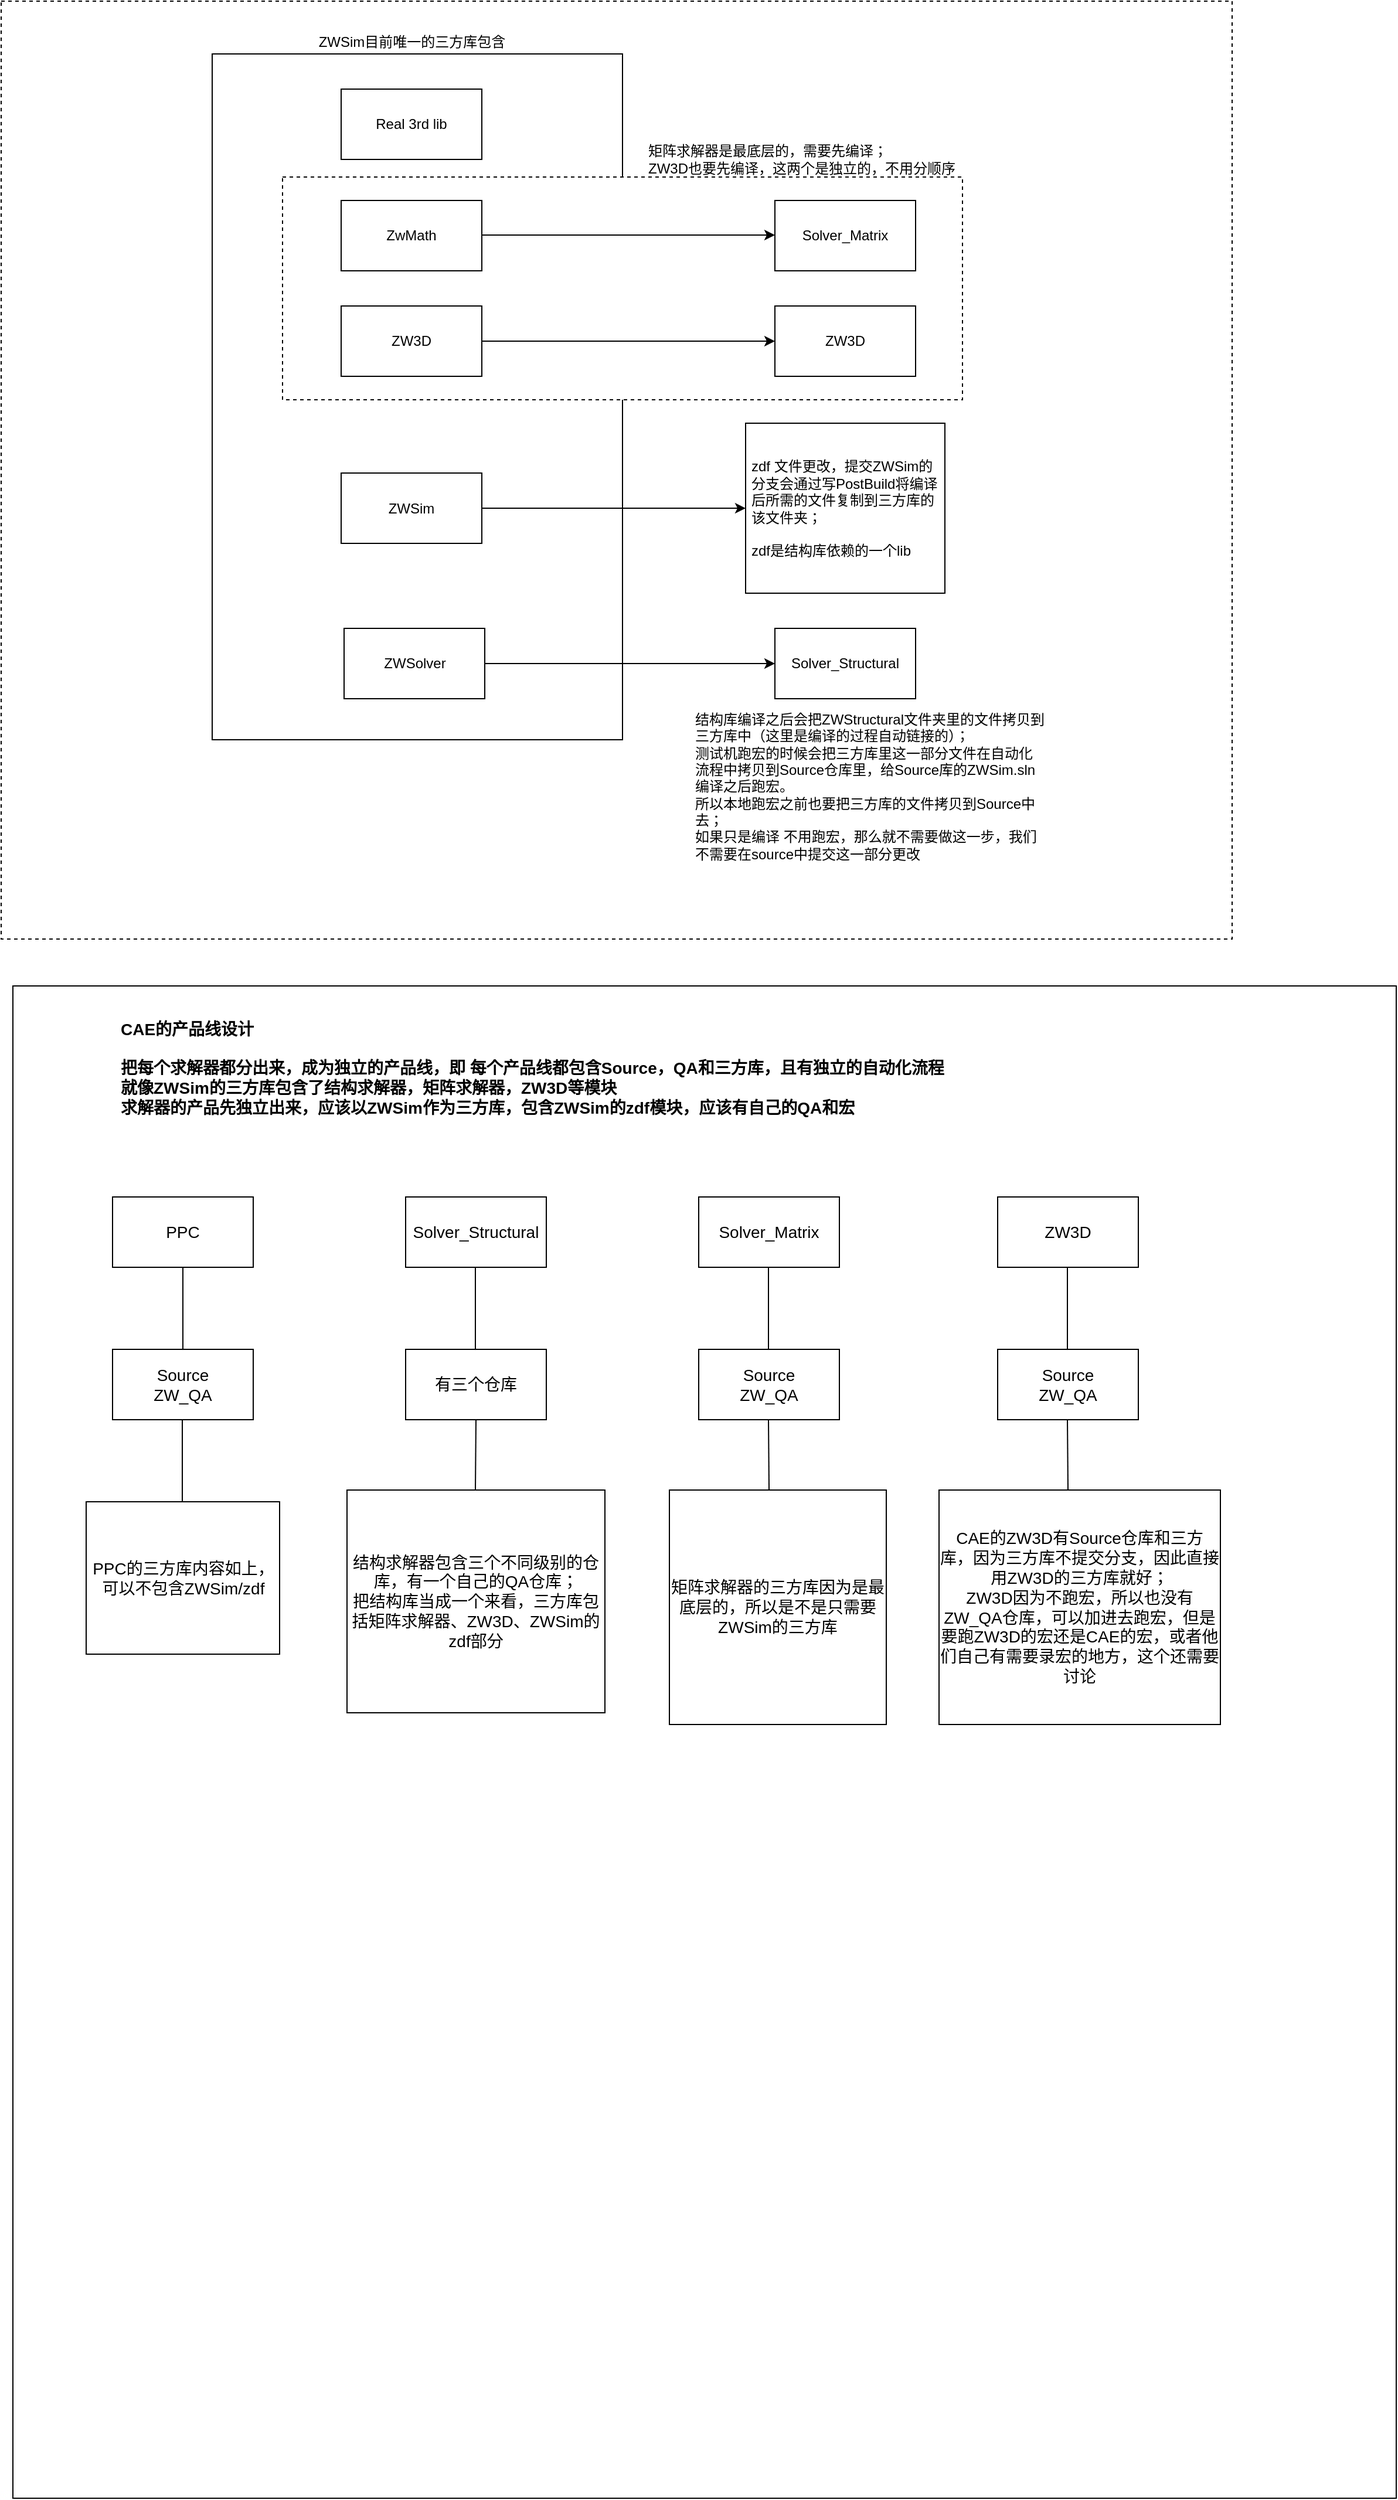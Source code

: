 <mxfile version="20.2.7" type="github">
  <diagram id="uND2nv7Y5iFm22JTDvSD" name="Page-1">
    <mxGraphModel dx="2249" dy="794" grid="1" gridSize="10" guides="1" tooltips="1" connect="1" arrows="1" fold="1" page="1" pageScale="1" pageWidth="827" pageHeight="1169" math="0" shadow="0">
      <root>
        <mxCell id="0" />
        <mxCell id="1" parent="0" />
        <mxCell id="ojjE99YVMprdqWIMOLfo-25" value="" style="rounded=0;whiteSpace=wrap;html=1;dashed=1;" parent="1" vertex="1">
          <mxGeometry x="-110" y="50" width="1050" height="800" as="geometry" />
        </mxCell>
        <mxCell id="ojjE99YVMprdqWIMOLfo-1" value="" style="rounded=0;whiteSpace=wrap;html=1;" parent="1" vertex="1">
          <mxGeometry x="70" y="95" width="350" height="585" as="geometry" />
        </mxCell>
        <mxCell id="ojjE99YVMprdqWIMOLfo-20" value="" style="rounded=0;whiteSpace=wrap;html=1;dashed=1;" parent="1" vertex="1">
          <mxGeometry x="130" y="200" width="580" height="190" as="geometry" />
        </mxCell>
        <mxCell id="ojjE99YVMprdqWIMOLfo-2" value="ZWSim目前唯一的三方库包含" style="text;html=1;align=center;verticalAlign=middle;resizable=0;points=[];autosize=1;strokeColor=none;fillColor=none;" parent="1" vertex="1">
          <mxGeometry x="150" y="70" width="180" height="30" as="geometry" />
        </mxCell>
        <mxCell id="ojjE99YVMprdqWIMOLfo-3" value="Real 3rd lib" style="rounded=0;whiteSpace=wrap;html=1;" parent="1" vertex="1">
          <mxGeometry x="180" y="125" width="120" height="60" as="geometry" />
        </mxCell>
        <mxCell id="ojjE99YVMprdqWIMOLfo-5" value="ZwMath" style="rounded=0;whiteSpace=wrap;html=1;" parent="1" vertex="1">
          <mxGeometry x="180" y="220" width="120" height="60" as="geometry" />
        </mxCell>
        <mxCell id="ojjE99YVMprdqWIMOLfo-6" value="ZW3D" style="rounded=0;whiteSpace=wrap;html=1;" parent="1" vertex="1">
          <mxGeometry x="180" y="310" width="120" height="60" as="geometry" />
        </mxCell>
        <mxCell id="ojjE99YVMprdqWIMOLfo-7" value="ZWSim" style="rounded=0;whiteSpace=wrap;html=1;" parent="1" vertex="1">
          <mxGeometry x="180" y="452.5" width="120" height="60" as="geometry" />
        </mxCell>
        <mxCell id="ojjE99YVMprdqWIMOLfo-9" value="Solver_Structural" style="rounded=0;whiteSpace=wrap;html=1;" parent="1" vertex="1">
          <mxGeometry x="550" y="585" width="120" height="60" as="geometry" />
        </mxCell>
        <mxCell id="ojjE99YVMprdqWIMOLfo-10" value="" style="endArrow=classic;html=1;rounded=0;exitX=1;exitY=0.5;exitDx=0;exitDy=0;entryX=0;entryY=0.5;entryDx=0;entryDy=0;" parent="1" target="ojjE99YVMprdqWIMOLfo-9" edge="1">
          <mxGeometry width="50" height="50" relative="1" as="geometry">
            <mxPoint x="302.5" y="615" as="sourcePoint" />
            <mxPoint x="442.5" y="710" as="targetPoint" />
          </mxGeometry>
        </mxCell>
        <mxCell id="ojjE99YVMprdqWIMOLfo-11" value="Solver_Matrix" style="rounded=0;whiteSpace=wrap;html=1;" parent="1" vertex="1">
          <mxGeometry x="550" y="220" width="120" height="60" as="geometry" />
        </mxCell>
        <mxCell id="ojjE99YVMprdqWIMOLfo-12" value="" style="endArrow=classic;html=1;rounded=0;exitX=1;exitY=0.5;exitDx=0;exitDy=0;entryX=0;entryY=0.5;entryDx=0;entryDy=0;" parent="1" edge="1">
          <mxGeometry width="50" height="50" relative="1" as="geometry">
            <mxPoint x="300" y="249.5" as="sourcePoint" />
            <mxPoint x="550" y="249.5" as="targetPoint" />
          </mxGeometry>
        </mxCell>
        <mxCell id="ojjE99YVMprdqWIMOLfo-16" value="zdf 文件更改，提交ZWSim的分支会通过写PostBuild将编译后所需的文件复制到三方库的该文件夹；&lt;br&gt;&lt;br&gt;zdf是结构库依赖的一个lib" style="rounded=0;whiteSpace=wrap;html=1;align=left;spacingRight=3;spacingLeft=3;" parent="1" vertex="1">
          <mxGeometry x="525" y="410" width="170" height="145" as="geometry" />
        </mxCell>
        <mxCell id="ojjE99YVMprdqWIMOLfo-17" value="" style="endArrow=classic;html=1;rounded=0;exitX=1;exitY=0.5;exitDx=0;exitDy=0;entryX=0;entryY=0.5;entryDx=0;entryDy=0;" parent="1" source="ojjE99YVMprdqWIMOLfo-7" target="ojjE99YVMprdqWIMOLfo-16" edge="1">
          <mxGeometry width="50" height="50" relative="1" as="geometry">
            <mxPoint x="400" y="597.5" as="sourcePoint" />
            <mxPoint x="450" y="547.5" as="targetPoint" />
          </mxGeometry>
        </mxCell>
        <mxCell id="ojjE99YVMprdqWIMOLfo-18" value="ZW3D" style="rounded=0;whiteSpace=wrap;html=1;" parent="1" vertex="1">
          <mxGeometry x="550" y="310" width="120" height="60" as="geometry" />
        </mxCell>
        <mxCell id="ojjE99YVMprdqWIMOLfo-19" value="" style="endArrow=classic;html=1;rounded=0;exitX=1;exitY=0.5;exitDx=0;exitDy=0;" parent="1" source="ojjE99YVMprdqWIMOLfo-6" target="ojjE99YVMprdqWIMOLfo-18" edge="1">
          <mxGeometry width="50" height="50" relative="1" as="geometry">
            <mxPoint x="440" y="365" as="sourcePoint" />
            <mxPoint x="490" y="315" as="targetPoint" />
          </mxGeometry>
        </mxCell>
        <mxCell id="ojjE99YVMprdqWIMOLfo-21" value="矩阵求解器是最底层的，需要先编译；&lt;br&gt;ZW3D也要先编译，这两个是独立的，不用分顺序" style="text;html=1;strokeColor=none;fillColor=none;align=left;verticalAlign=middle;whiteSpace=wrap;rounded=0;dashed=1;" parent="1" vertex="1">
          <mxGeometry x="440" y="170" width="310" height="30" as="geometry" />
        </mxCell>
        <mxCell id="ojjE99YVMprdqWIMOLfo-22" value="ZWSolver" style="rounded=0;whiteSpace=wrap;html=1;" parent="1" vertex="1">
          <mxGeometry x="182.5" y="585" width="120" height="60" as="geometry" />
        </mxCell>
        <mxCell id="ojjE99YVMprdqWIMOLfo-24" value="结构库编译之后会把ZWStructural文件夹里的文件拷贝到三方库中（这里是编译的过程自动链接的）；&lt;br&gt;测试机跑宏的时候会把三方库里这一部分文件在自动化流程中拷贝到Source仓库里，给Source库的ZWSim.sln编译之后跑宏。&lt;br&gt;所以本地跑宏之前也要把三方库的文件拷贝到Source中去；&lt;br&gt;如果只是编译 不用跑宏，那么就不需要做这一步，我们不需要在source中提交这一部分更改" style="text;html=1;strokeColor=none;fillColor=none;align=left;verticalAlign=middle;whiteSpace=wrap;rounded=0;dashed=1;" parent="1" vertex="1">
          <mxGeometry x="480" y="660" width="300" height="120" as="geometry" />
        </mxCell>
        <mxCell id="l3AWKnz8E78K2TEx_wQa-1" value="" style="rounded=0;whiteSpace=wrap;html=1;" vertex="1" parent="1">
          <mxGeometry x="-100" y="890" width="1180" height="1290" as="geometry" />
        </mxCell>
        <mxCell id="l3AWKnz8E78K2TEx_wQa-2" value="CAE的产品线设计&lt;br&gt;&lt;br&gt;把每个求解器都分出来，成为独立的产品线，即 每个产品线都包含Source，QA和三方库，且有独立的自动化流程&lt;br&gt;就像ZWSim的三方库包含了结构求解器，矩阵求解器，ZW3D等模块&lt;br&gt;求解器的产品先独立出来，应该以ZWSim作为三方库，包含ZWSim的zdf模块，应该有自己的QA和宏" style="text;html=1;strokeColor=none;fillColor=none;align=left;verticalAlign=middle;whiteSpace=wrap;rounded=0;fontSize=14;fontStyle=1" vertex="1" parent="1">
          <mxGeometry x="-10" y="930" width="970" height="60" as="geometry" />
        </mxCell>
        <mxCell id="l3AWKnz8E78K2TEx_wQa-15" value="ZW3D" style="rounded=0;whiteSpace=wrap;html=1;fontSize=14;" vertex="1" parent="1">
          <mxGeometry x="740" y="1070" width="120" height="60" as="geometry" />
        </mxCell>
        <mxCell id="l3AWKnz8E78K2TEx_wQa-16" value="Solver_Matrix" style="rounded=0;whiteSpace=wrap;html=1;fontSize=14;" vertex="1" parent="1">
          <mxGeometry x="485" y="1070" width="120" height="60" as="geometry" />
        </mxCell>
        <mxCell id="l3AWKnz8E78K2TEx_wQa-17" value="PPC" style="rounded=0;whiteSpace=wrap;html=1;fontSize=14;" vertex="1" parent="1">
          <mxGeometry x="-15" y="1070" width="120" height="60" as="geometry" />
        </mxCell>
        <mxCell id="l3AWKnz8E78K2TEx_wQa-18" value="Solver_Structural" style="rounded=0;whiteSpace=wrap;html=1;fontSize=14;" vertex="1" parent="1">
          <mxGeometry x="235" y="1070" width="120" height="60" as="geometry" />
        </mxCell>
        <mxCell id="l3AWKnz8E78K2TEx_wQa-19" value="Source&lt;br&gt;ZW_QA" style="rounded=0;whiteSpace=wrap;html=1;fontSize=14;" vertex="1" parent="1">
          <mxGeometry x="-15" y="1200" width="120" height="60" as="geometry" />
        </mxCell>
        <mxCell id="l3AWKnz8E78K2TEx_wQa-20" value="PPC的三方库内容如上，可以不包含ZWSim/zdf" style="rounded=0;whiteSpace=wrap;html=1;fontSize=14;" vertex="1" parent="1">
          <mxGeometry x="-37.5" y="1330" width="165" height="130" as="geometry" />
        </mxCell>
        <mxCell id="l3AWKnz8E78K2TEx_wQa-21" value="有三个仓库" style="rounded=0;whiteSpace=wrap;html=1;fontSize=14;" vertex="1" parent="1">
          <mxGeometry x="235" y="1200" width="120" height="60" as="geometry" />
        </mxCell>
        <mxCell id="l3AWKnz8E78K2TEx_wQa-22" value="Source&lt;br&gt;ZW_QA" style="rounded=0;whiteSpace=wrap;html=1;fontSize=14;" vertex="1" parent="1">
          <mxGeometry x="485" y="1200" width="120" height="60" as="geometry" />
        </mxCell>
        <mxCell id="l3AWKnz8E78K2TEx_wQa-23" value="矩阵求解器的三方库因为是最底层的，所以是不是只需要ZWSim的三方库" style="rounded=0;whiteSpace=wrap;html=1;fontSize=14;" vertex="1" parent="1">
          <mxGeometry x="460" y="1320" width="185" height="200" as="geometry" />
        </mxCell>
        <mxCell id="l3AWKnz8E78K2TEx_wQa-24" value="结构求解器包含三个不同级别的仓库，有一个自己的QA仓库；&lt;br&gt;把结构库当成一个来看，三方库包括矩阵求解器、ZW3D、ZWSim的zdf部分" style="rounded=0;whiteSpace=wrap;html=1;fontSize=14;" vertex="1" parent="1">
          <mxGeometry x="185" y="1320" width="220" height="190" as="geometry" />
        </mxCell>
        <mxCell id="l3AWKnz8E78K2TEx_wQa-25" value="Source&lt;br&gt;ZW_QA" style="rounded=0;whiteSpace=wrap;html=1;fontSize=14;" vertex="1" parent="1">
          <mxGeometry x="740" y="1200" width="120" height="60" as="geometry" />
        </mxCell>
        <mxCell id="l3AWKnz8E78K2TEx_wQa-26" value="CAE的ZW3D有Source仓库和三方库，因为三方库不提交分支，因此直接用ZW3D的三方库就好；&lt;br&gt;ZW3D因为不跑宏，所以也没有ZW_QA仓库，可以加进去跑宏，但是要跑ZW3D的宏还是CAE的宏，或者他们自己有需要录宏的地方，这个还需要讨论" style="rounded=0;whiteSpace=wrap;html=1;fontSize=14;" vertex="1" parent="1">
          <mxGeometry x="690" y="1320" width="240" height="200" as="geometry" />
        </mxCell>
        <mxCell id="l3AWKnz8E78K2TEx_wQa-27" value="" style="endArrow=none;html=1;rounded=0;fontSize=14;entryX=0.5;entryY=1;entryDx=0;entryDy=0;exitX=0.5;exitY=0;exitDx=0;exitDy=0;" edge="1" parent="1" source="l3AWKnz8E78K2TEx_wQa-19" target="l3AWKnz8E78K2TEx_wQa-17">
          <mxGeometry width="50" height="50" relative="1" as="geometry">
            <mxPoint x="10" y="1210" as="sourcePoint" />
            <mxPoint x="60" y="1160" as="targetPoint" />
          </mxGeometry>
        </mxCell>
        <mxCell id="l3AWKnz8E78K2TEx_wQa-28" value="" style="endArrow=none;html=1;rounded=0;fontSize=14;entryX=0.5;entryY=1;entryDx=0;entryDy=0;exitX=0.5;exitY=0;exitDx=0;exitDy=0;" edge="1" parent="1">
          <mxGeometry width="50" height="50" relative="1" as="geometry">
            <mxPoint x="44.5" y="1330" as="sourcePoint" />
            <mxPoint x="44.5" y="1260" as="targetPoint" />
          </mxGeometry>
        </mxCell>
        <mxCell id="l3AWKnz8E78K2TEx_wQa-29" value="" style="endArrow=none;html=1;rounded=0;fontSize=14;entryX=0.5;entryY=1;entryDx=0;entryDy=0;exitX=0.5;exitY=0;exitDx=0;exitDy=0;" edge="1" parent="1">
          <mxGeometry width="50" height="50" relative="1" as="geometry">
            <mxPoint x="294.5" y="1200" as="sourcePoint" />
            <mxPoint x="294.5" y="1130" as="targetPoint" />
          </mxGeometry>
        </mxCell>
        <mxCell id="l3AWKnz8E78K2TEx_wQa-30" value="" style="endArrow=none;html=1;rounded=0;fontSize=14;entryX=0.5;entryY=1;entryDx=0;entryDy=0;exitX=0.5;exitY=0;exitDx=0;exitDy=0;" edge="1" parent="1" target="l3AWKnz8E78K2TEx_wQa-21">
          <mxGeometry width="50" height="50" relative="1" as="geometry">
            <mxPoint x="294.5" y="1320" as="sourcePoint" />
            <mxPoint x="294.5" y="1250" as="targetPoint" />
          </mxGeometry>
        </mxCell>
        <mxCell id="l3AWKnz8E78K2TEx_wQa-31" value="" style="endArrow=none;html=1;rounded=0;fontSize=14;entryX=0.5;entryY=1;entryDx=0;entryDy=0;exitX=0.5;exitY=0;exitDx=0;exitDy=0;" edge="1" parent="1">
          <mxGeometry width="50" height="50" relative="1" as="geometry">
            <mxPoint x="45" y="1200" as="sourcePoint" />
            <mxPoint x="45" y="1130" as="targetPoint" />
          </mxGeometry>
        </mxCell>
        <mxCell id="l3AWKnz8E78K2TEx_wQa-32" value="" style="endArrow=none;html=1;rounded=0;fontSize=14;entryX=0.5;entryY=1;entryDx=0;entryDy=0;exitX=0.5;exitY=0;exitDx=0;exitDy=0;" edge="1" parent="1">
          <mxGeometry width="50" height="50" relative="1" as="geometry">
            <mxPoint x="544.5" y="1200" as="sourcePoint" />
            <mxPoint x="544.5" y="1130" as="targetPoint" />
          </mxGeometry>
        </mxCell>
        <mxCell id="l3AWKnz8E78K2TEx_wQa-33" value="" style="endArrow=none;html=1;rounded=0;fontSize=14;entryX=0.5;entryY=1;entryDx=0;entryDy=0;" edge="1" parent="1">
          <mxGeometry width="50" height="50" relative="1" as="geometry">
            <mxPoint x="545" y="1320" as="sourcePoint" />
            <mxPoint x="544.5" y="1260" as="targetPoint" />
          </mxGeometry>
        </mxCell>
        <mxCell id="l3AWKnz8E78K2TEx_wQa-34" value="" style="endArrow=none;html=1;rounded=0;fontSize=14;entryX=0.5;entryY=1;entryDx=0;entryDy=0;exitX=0.5;exitY=0;exitDx=0;exitDy=0;" edge="1" parent="1">
          <mxGeometry width="50" height="50" relative="1" as="geometry">
            <mxPoint x="799.5" y="1200" as="sourcePoint" />
            <mxPoint x="799.5" y="1130" as="targetPoint" />
          </mxGeometry>
        </mxCell>
        <mxCell id="l3AWKnz8E78K2TEx_wQa-35" value="" style="endArrow=none;html=1;rounded=0;fontSize=14;entryX=0.5;entryY=1;entryDx=0;entryDy=0;" edge="1" parent="1">
          <mxGeometry width="50" height="50" relative="1" as="geometry">
            <mxPoint x="800" y="1320" as="sourcePoint" />
            <mxPoint x="799.5" y="1260" as="targetPoint" />
          </mxGeometry>
        </mxCell>
      </root>
    </mxGraphModel>
  </diagram>
</mxfile>
